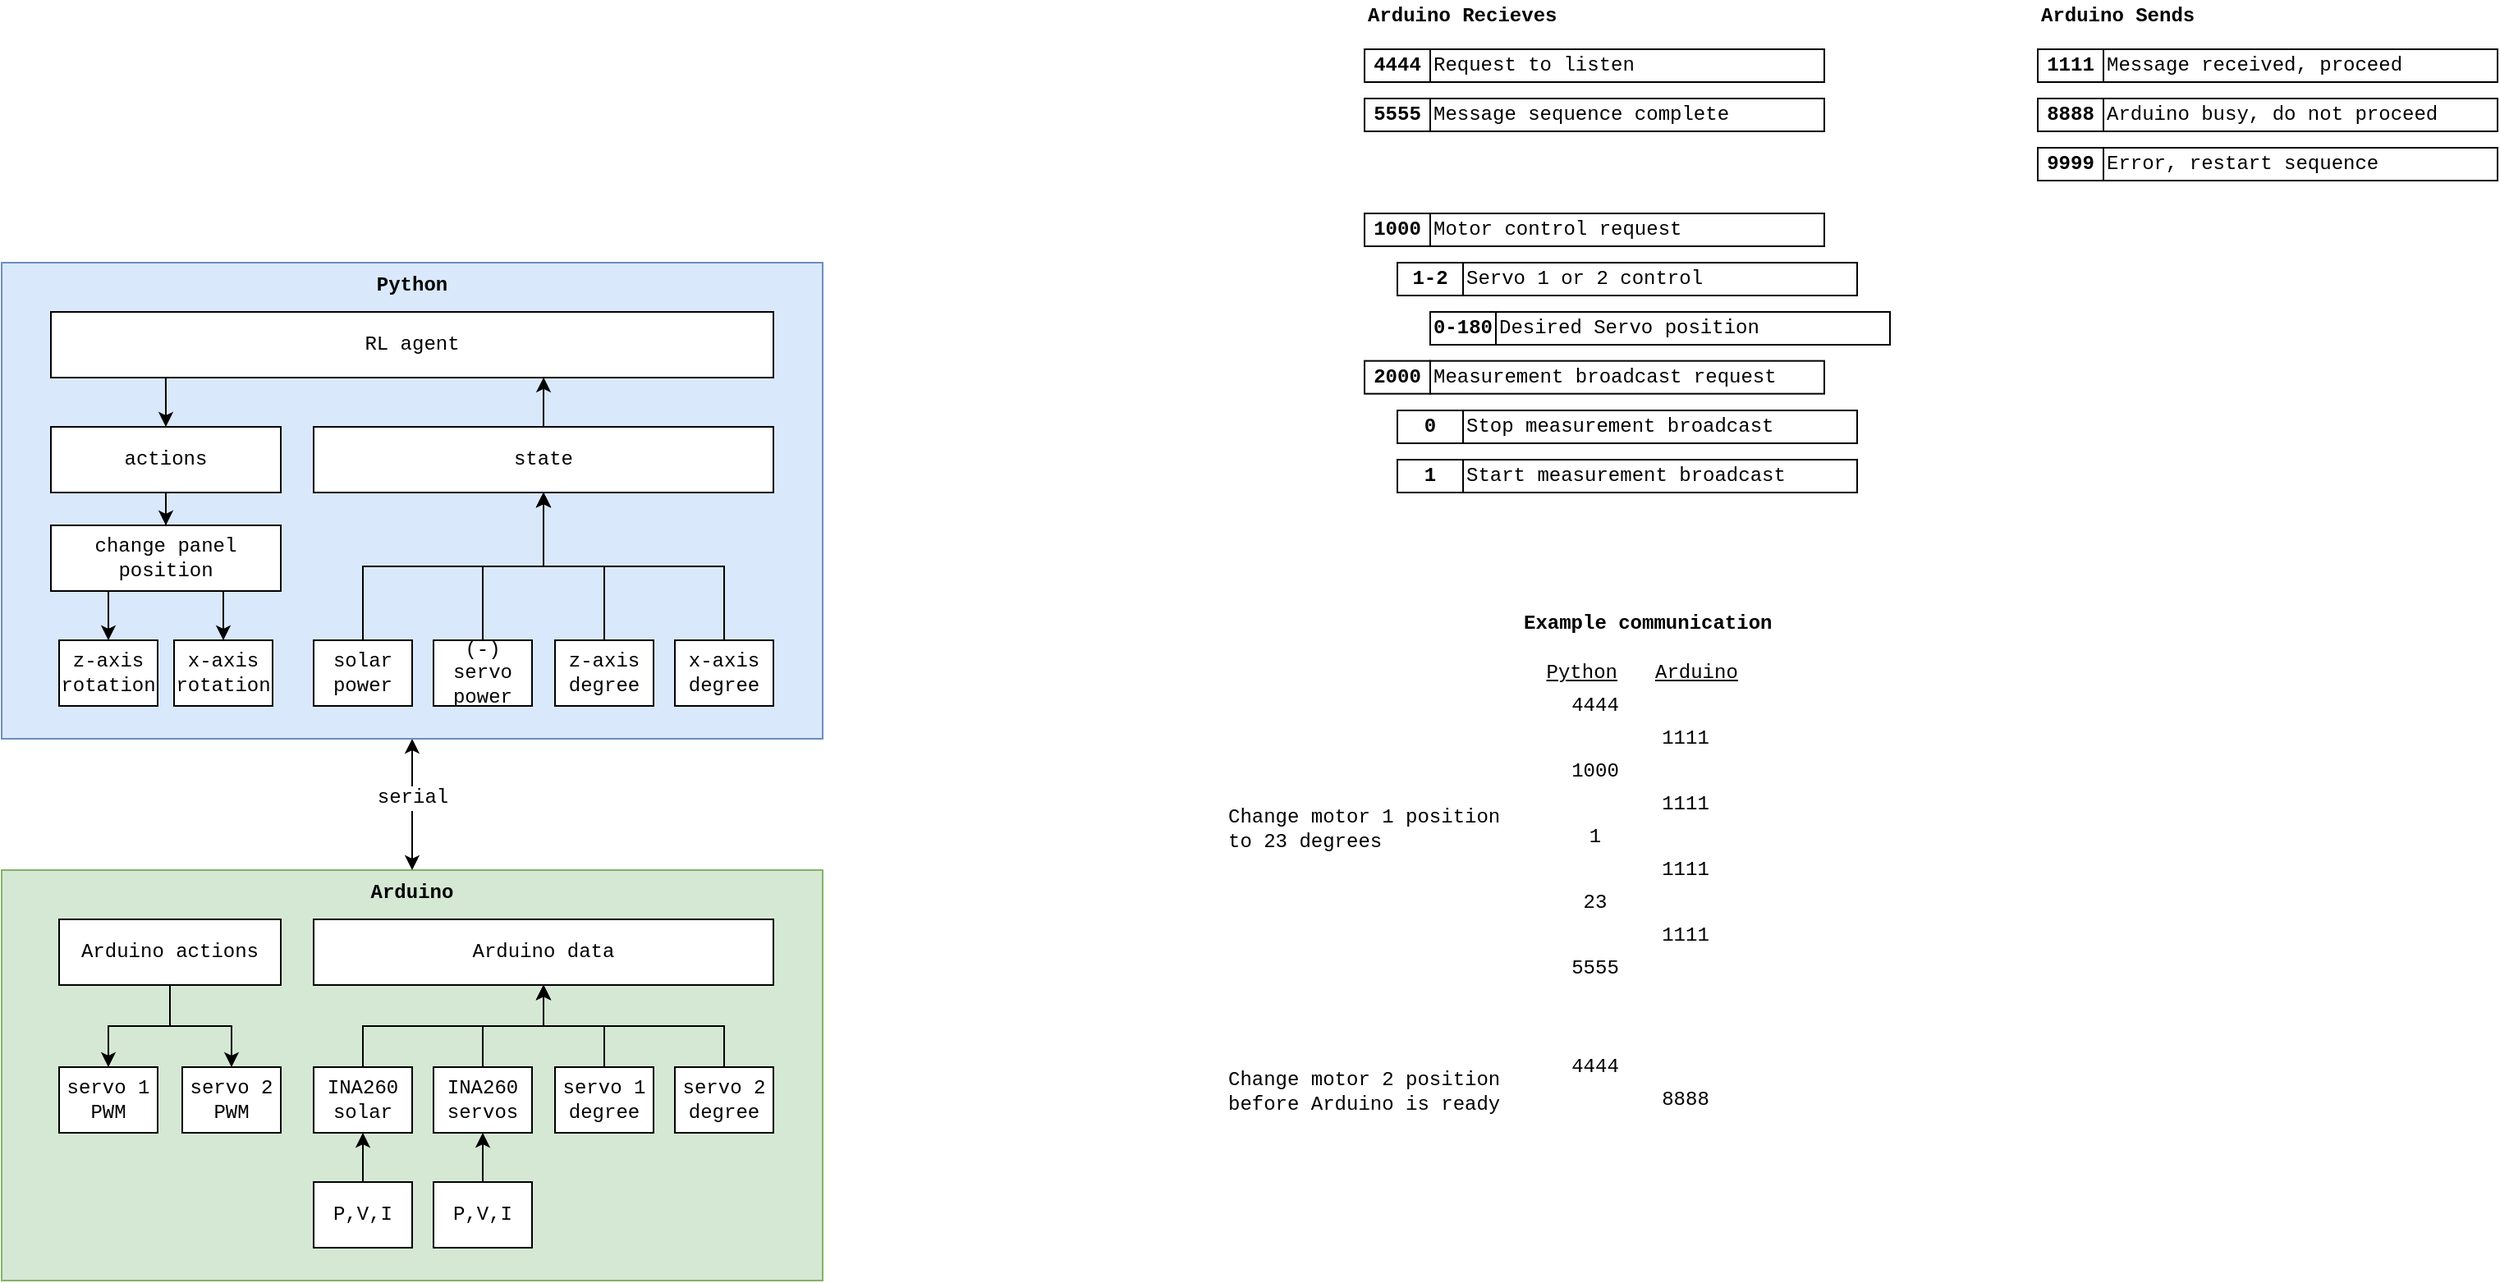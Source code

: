 <mxfile version="12.4.2" type="device" pages="1"><diagram id="XlzpitXnaBCkKMiLsM02" name="agent_firmware_interface"><mxGraphModel dx="1010" dy="1645" grid="1" gridSize="10" guides="1" tooltips="1" connect="1" arrows="1" fold="1" page="1" pageScale="1" pageWidth="850" pageHeight="1100" math="0" shadow="0"><root><mxCell id="XZS3vzNB59odNnsFlFAd-0"/><mxCell id="XZS3vzNB59odNnsFlFAd-1" parent="XZS3vzNB59odNnsFlFAd-0"/><mxCell id="XZS3vzNB59odNnsFlFAd-15" value="&lt;b&gt;Arduino&lt;/b&gt;" style="rounded=0;whiteSpace=wrap;html=1;fillColor=#d5e8d4;fontFamily=Courier New;fontSize=12;strokeColor=#82b366;verticalAlign=top;" parent="XZS3vzNB59odNnsFlFAd-1" vertex="1"><mxGeometry x="210" y="310" width="500" height="250" as="geometry"/></mxCell><mxCell id="XZS3vzNB59odNnsFlFAd-19" style="edgeStyle=orthogonalEdgeStyle;rounded=0;jumpStyle=none;orthogonalLoop=1;jettySize=auto;html=1;exitX=0.5;exitY=1;exitDx=0;exitDy=0;entryX=0.5;entryY=0;entryDx=0;entryDy=0;endArrow=classic;endFill=1;strokeColor=#000000;strokeWidth=1;fontFamily=Courier New;fontSize=12;startArrow=classic;startFill=1;" parent="XZS3vzNB59odNnsFlFAd-1" source="XZS3vzNB59odNnsFlFAd-14" target="XZS3vzNB59odNnsFlFAd-15" edge="1"><mxGeometry relative="1" as="geometry"/></mxCell><mxCell id="XZS3vzNB59odNnsFlFAd-20" value="serial" style="text;html=1;align=center;verticalAlign=middle;resizable=0;points=[];;labelBackgroundColor=#ffffff;fontSize=12;fontFamily=Courier New;" parent="XZS3vzNB59odNnsFlFAd-19" vertex="1" connectable="0"><mxGeometry x="0.083" y="-2" relative="1" as="geometry"><mxPoint x="1.67" y="-8" as="offset"/></mxGeometry></mxCell><mxCell id="XZS3vzNB59odNnsFlFAd-14" value="Python" style="rounded=0;whiteSpace=wrap;html=1;fillColor=#dae8fc;fontFamily=Courier New;fontSize=12;strokeColor=#6c8ebf;fontStyle=1;verticalAlign=top;" parent="XZS3vzNB59odNnsFlFAd-1" vertex="1"><mxGeometry x="210" y="-60" width="500" height="290" as="geometry"/></mxCell><mxCell id="XZS3vzNB59odNnsFlFAd-2" value="RL agent" style="rounded=0;whiteSpace=wrap;html=1;fillColor=#ffffff;fontFamily=Courier New;fontSize=12;" parent="XZS3vzNB59odNnsFlFAd-1" vertex="1"><mxGeometry x="240" y="-30" width="440" height="40" as="geometry"/></mxCell><mxCell id="XZS3vzNB59odNnsFlFAd-25" style="edgeStyle=orthogonalEdgeStyle;rounded=0;jumpStyle=none;orthogonalLoop=1;jettySize=auto;html=1;exitX=0.75;exitY=1;exitDx=0;exitDy=0;entryX=0.5;entryY=0;entryDx=0;entryDy=0;startArrow=none;startFill=0;endArrow=classic;endFill=1;strokeColor=#000000;strokeWidth=1;fontFamily=Courier New;fontSize=12;" parent="XZS3vzNB59odNnsFlFAd-1" source="XZS3vzNB59odNnsFlFAd-4" target="XZS3vzNB59odNnsFlFAd-7" edge="1"><mxGeometry relative="1" as="geometry"/></mxCell><mxCell id="XZS3vzNB59odNnsFlFAd-26" style="edgeStyle=orthogonalEdgeStyle;rounded=0;jumpStyle=none;orthogonalLoop=1;jettySize=auto;html=1;exitX=0.25;exitY=1;exitDx=0;exitDy=0;startArrow=none;startFill=0;endArrow=classic;endFill=1;strokeColor=#000000;strokeWidth=1;fontFamily=Courier New;fontSize=12;" parent="XZS3vzNB59odNnsFlFAd-1" source="XZS3vzNB59odNnsFlFAd-4" target="XZS3vzNB59odNnsFlFAd-6" edge="1"><mxGeometry relative="1" as="geometry"/></mxCell><mxCell id="XZS3vzNB59odNnsFlFAd-4" value="change panel position" style="rounded=0;whiteSpace=wrap;html=1;fillColor=#ffffff;fontFamily=Courier New;fontSize=12;" parent="XZS3vzNB59odNnsFlFAd-1" vertex="1"><mxGeometry x="240" y="100" width="140" height="40" as="geometry"/></mxCell><mxCell id="yaaYXpV6_-fVK0dimPtE-5" style="edgeStyle=orthogonalEdgeStyle;rounded=0;orthogonalLoop=1;jettySize=auto;html=1;exitX=0.5;exitY=0;exitDx=0;exitDy=0;fontFamily=Courier New;" parent="XZS3vzNB59odNnsFlFAd-1" source="XZS3vzNB59odNnsFlFAd-5" target="XZS3vzNB59odNnsFlFAd-28" edge="1"><mxGeometry relative="1" as="geometry"/></mxCell><mxCell id="XZS3vzNB59odNnsFlFAd-5" value="solar power" style="rounded=0;whiteSpace=wrap;html=1;fillColor=#ffffff;fontFamily=Courier New;fontSize=12;" parent="XZS3vzNB59odNnsFlFAd-1" vertex="1"><mxGeometry x="400" y="170" width="60" height="40" as="geometry"/></mxCell><mxCell id="XZS3vzNB59odNnsFlFAd-6" value="z-axis rotation" style="rounded=0;whiteSpace=wrap;html=1;fillColor=#ffffff;fontFamily=Courier New;fontSize=12;" parent="XZS3vzNB59odNnsFlFAd-1" vertex="1"><mxGeometry x="245" y="170" width="60" height="40" as="geometry"/></mxCell><mxCell id="XZS3vzNB59odNnsFlFAd-7" value="x-axis rotation" style="rounded=0;whiteSpace=wrap;html=1;fillColor=#ffffff;fontFamily=Courier New;fontSize=12;" parent="XZS3vzNB59odNnsFlFAd-1" vertex="1"><mxGeometry x="315" y="170" width="60" height="40" as="geometry"/></mxCell><mxCell id="XZS3vzNB59odNnsFlFAd-11" value="servo 1 PWM" style="rounded=0;whiteSpace=wrap;html=1;fillColor=#ffffff;fontFamily=Courier New;fontSize=12;" parent="XZS3vzNB59odNnsFlFAd-1" vertex="1"><mxGeometry x="245" y="430" width="60" height="40" as="geometry"/></mxCell><mxCell id="XZS3vzNB59odNnsFlFAd-12" value="servo 2 PWM" style="rounded=0;whiteSpace=wrap;html=1;fillColor=#ffffff;fontFamily=Courier New;fontSize=12;" parent="XZS3vzNB59odNnsFlFAd-1" vertex="1"><mxGeometry x="320" y="430" width="60" height="40" as="geometry"/></mxCell><mxCell id="yaaYXpV6_-fVK0dimPtE-21" style="edgeStyle=orthogonalEdgeStyle;rounded=0;orthogonalLoop=1;jettySize=auto;html=1;exitX=0.5;exitY=0;exitDx=0;exitDy=0;entryX=0.5;entryY=1;entryDx=0;entryDy=0;fontFamily=Courier New;" parent="XZS3vzNB59odNnsFlFAd-1" source="XZS3vzNB59odNnsFlFAd-16" target="yaaYXpV6_-fVK0dimPtE-16" edge="1"><mxGeometry relative="1" as="geometry"/></mxCell><mxCell id="XZS3vzNB59odNnsFlFAd-16" value="INA260 solar" style="rounded=0;whiteSpace=wrap;html=1;fillColor=#ffffff;fontFamily=Courier New;fontSize=12;" parent="XZS3vzNB59odNnsFlFAd-1" vertex="1"><mxGeometry x="400" y="430.0" width="60" height="40" as="geometry"/></mxCell><mxCell id="yaaYXpV6_-fVK0dimPtE-26" style="edgeStyle=orthogonalEdgeStyle;rounded=0;orthogonalLoop=1;jettySize=auto;html=1;entryX=0.5;entryY=1;entryDx=0;entryDy=0;fontFamily=Courier New;" parent="XZS3vzNB59odNnsFlFAd-1" source="XZS3vzNB59odNnsFlFAd-17" target="XZS3vzNB59odNnsFlFAd-16" edge="1"><mxGeometry relative="1" as="geometry"/></mxCell><mxCell id="XZS3vzNB59odNnsFlFAd-17" value="P,V,I" style="rounded=0;whiteSpace=wrap;html=1;fillColor=#ffffff;fontFamily=Courier New;fontSize=12;" parent="XZS3vzNB59odNnsFlFAd-1" vertex="1"><mxGeometry x="400" y="500" width="60" height="40" as="geometry"/></mxCell><mxCell id="yaaYXpV6_-fVK0dimPtE-3" style="edgeStyle=orthogonalEdgeStyle;rounded=0;orthogonalLoop=1;jettySize=auto;html=1;exitX=0.5;exitY=1;exitDx=0;exitDy=0;fontFamily=Courier New;" parent="XZS3vzNB59odNnsFlFAd-1" source="XZS3vzNB59odNnsFlFAd-27" target="XZS3vzNB59odNnsFlFAd-4" edge="1"><mxGeometry relative="1" as="geometry"/></mxCell><mxCell id="yaaYXpV6_-fVK0dimPtE-11" style="edgeStyle=orthogonalEdgeStyle;rounded=0;orthogonalLoop=1;jettySize=auto;html=1;exitX=0.159;exitY=1.002;exitDx=0;exitDy=0;exitPerimeter=0;fontFamily=Courier New;" parent="XZS3vzNB59odNnsFlFAd-1" source="XZS3vzNB59odNnsFlFAd-2" target="XZS3vzNB59odNnsFlFAd-27" edge="1"><mxGeometry relative="1" as="geometry"/></mxCell><mxCell id="XZS3vzNB59odNnsFlFAd-27" value="actions" style="rounded=0;whiteSpace=wrap;html=1;fillColor=#ffffff;fontFamily=Courier New;fontSize=12;" parent="XZS3vzNB59odNnsFlFAd-1" vertex="1"><mxGeometry x="240" y="40" width="140" height="40" as="geometry"/></mxCell><mxCell id="yaaYXpV6_-fVK0dimPtE-10" style="edgeStyle=orthogonalEdgeStyle;rounded=0;orthogonalLoop=1;jettySize=auto;html=1;entryX=0.682;entryY=0.997;entryDx=0;entryDy=0;entryPerimeter=0;fontFamily=Courier New;" parent="XZS3vzNB59odNnsFlFAd-1" source="XZS3vzNB59odNnsFlFAd-28" target="XZS3vzNB59odNnsFlFAd-2" edge="1"><mxGeometry relative="1" as="geometry"/></mxCell><mxCell id="XZS3vzNB59odNnsFlFAd-28" value="state" style="rounded=0;whiteSpace=wrap;html=1;fillColor=#ffffff;fontFamily=Courier New;fontSize=12;" parent="XZS3vzNB59odNnsFlFAd-1" vertex="1"><mxGeometry x="400" y="40" width="280" height="40" as="geometry"/></mxCell><mxCell id="yaaYXpV6_-fVK0dimPtE-7" style="edgeStyle=orthogonalEdgeStyle;rounded=0;orthogonalLoop=1;jettySize=auto;html=1;entryX=0.5;entryY=1;entryDx=0;entryDy=0;fontFamily=Courier New;" parent="XZS3vzNB59odNnsFlFAd-1" source="XZS3vzNB59odNnsFlFAd-29" target="XZS3vzNB59odNnsFlFAd-28" edge="1"><mxGeometry relative="1" as="geometry"/></mxCell><mxCell id="XZS3vzNB59odNnsFlFAd-29" value="z-axis degree" style="rounded=0;whiteSpace=wrap;html=1;fillColor=#ffffff;fontFamily=Courier New;fontSize=12;" parent="XZS3vzNB59odNnsFlFAd-1" vertex="1"><mxGeometry x="547" y="170" width="60" height="40" as="geometry"/></mxCell><mxCell id="yaaYXpV6_-fVK0dimPtE-8" style="edgeStyle=orthogonalEdgeStyle;rounded=0;orthogonalLoop=1;jettySize=auto;html=1;entryX=0.5;entryY=1;entryDx=0;entryDy=0;fontFamily=Courier New;" parent="XZS3vzNB59odNnsFlFAd-1" source="yaaYXpV6_-fVK0dimPtE-1" target="XZS3vzNB59odNnsFlFAd-28" edge="1"><mxGeometry relative="1" as="geometry"/></mxCell><mxCell id="yaaYXpV6_-fVK0dimPtE-1" value="x-axis degree" style="rounded=0;whiteSpace=wrap;html=1;fillColor=#ffffff;fontFamily=Courier New;fontSize=12;" parent="XZS3vzNB59odNnsFlFAd-1" vertex="1"><mxGeometry x="620" y="170" width="60" height="40" as="geometry"/></mxCell><mxCell id="yaaYXpV6_-fVK0dimPtE-6" style="edgeStyle=orthogonalEdgeStyle;rounded=0;orthogonalLoop=1;jettySize=auto;html=1;fontFamily=Courier New;" parent="XZS3vzNB59odNnsFlFAd-1" source="yaaYXpV6_-fVK0dimPtE-4" target="XZS3vzNB59odNnsFlFAd-28" edge="1"><mxGeometry relative="1" as="geometry"/></mxCell><mxCell id="yaaYXpV6_-fVK0dimPtE-4" value="(-) servo power" style="rounded=0;whiteSpace=wrap;html=1;fillColor=#ffffff;fontFamily=Courier New;fontSize=12;" parent="XZS3vzNB59odNnsFlFAd-1" vertex="1"><mxGeometry x="473" y="170" width="60" height="40" as="geometry"/></mxCell><mxCell id="yaaYXpV6_-fVK0dimPtE-14" style="edgeStyle=orthogonalEdgeStyle;rounded=0;orthogonalLoop=1;jettySize=auto;html=1;exitX=0.5;exitY=1;exitDx=0;exitDy=0;entryX=0.5;entryY=0;entryDx=0;entryDy=0;fontFamily=Courier New;" parent="XZS3vzNB59odNnsFlFAd-1" source="yaaYXpV6_-fVK0dimPtE-13" target="XZS3vzNB59odNnsFlFAd-11" edge="1"><mxGeometry relative="1" as="geometry"/></mxCell><mxCell id="yaaYXpV6_-fVK0dimPtE-15" style="edgeStyle=orthogonalEdgeStyle;rounded=0;orthogonalLoop=1;jettySize=auto;html=1;exitX=0.5;exitY=1;exitDx=0;exitDy=0;entryX=0.5;entryY=0;entryDx=0;entryDy=0;fontFamily=Courier New;" parent="XZS3vzNB59odNnsFlFAd-1" source="yaaYXpV6_-fVK0dimPtE-13" target="XZS3vzNB59odNnsFlFAd-12" edge="1"><mxGeometry relative="1" as="geometry"/></mxCell><mxCell id="yaaYXpV6_-fVK0dimPtE-13" value="Arduino actions" style="rounded=0;whiteSpace=wrap;html=1;fillColor=#ffffff;fontFamily=Courier New;fontSize=12;" parent="XZS3vzNB59odNnsFlFAd-1" vertex="1"><mxGeometry x="245" y="340" width="135" height="40" as="geometry"/></mxCell><mxCell id="yaaYXpV6_-fVK0dimPtE-16" value="Arduino data" style="rounded=0;whiteSpace=wrap;html=1;fillColor=#ffffff;fontFamily=Courier New;fontSize=12;" parent="XZS3vzNB59odNnsFlFAd-1" vertex="1"><mxGeometry x="400" y="340" width="280" height="40" as="geometry"/></mxCell><mxCell id="yaaYXpV6_-fVK0dimPtE-23" style="edgeStyle=orthogonalEdgeStyle;rounded=0;orthogonalLoop=1;jettySize=auto;html=1;entryX=0.5;entryY=1;entryDx=0;entryDy=0;fontFamily=Courier New;" parent="XZS3vzNB59odNnsFlFAd-1" source="yaaYXpV6_-fVK0dimPtE-17" target="yaaYXpV6_-fVK0dimPtE-16" edge="1"><mxGeometry relative="1" as="geometry"/></mxCell><mxCell id="yaaYXpV6_-fVK0dimPtE-17" value="servo 1 degree" style="rounded=0;whiteSpace=wrap;html=1;fillColor=#ffffff;fontFamily=Courier New;fontSize=12;" parent="XZS3vzNB59odNnsFlFAd-1" vertex="1"><mxGeometry x="547" y="430" width="60" height="40" as="geometry"/></mxCell><mxCell id="yaaYXpV6_-fVK0dimPtE-24" style="edgeStyle=orthogonalEdgeStyle;rounded=0;orthogonalLoop=1;jettySize=auto;html=1;entryX=0.5;entryY=1;entryDx=0;entryDy=0;fontFamily=Courier New;" parent="XZS3vzNB59odNnsFlFAd-1" source="yaaYXpV6_-fVK0dimPtE-18" target="yaaYXpV6_-fVK0dimPtE-16" edge="1"><mxGeometry relative="1" as="geometry"/></mxCell><mxCell id="yaaYXpV6_-fVK0dimPtE-18" value="servo 2 degree" style="rounded=0;whiteSpace=wrap;html=1;fillColor=#ffffff;fontFamily=Courier New;fontSize=12;" parent="XZS3vzNB59odNnsFlFAd-1" vertex="1"><mxGeometry x="620" y="430" width="60" height="40" as="geometry"/></mxCell><mxCell id="yaaYXpV6_-fVK0dimPtE-22" style="edgeStyle=orthogonalEdgeStyle;rounded=0;orthogonalLoop=1;jettySize=auto;html=1;exitX=0.5;exitY=0;exitDx=0;exitDy=0;entryX=0.5;entryY=1;entryDx=0;entryDy=0;fontFamily=Courier New;" parent="XZS3vzNB59odNnsFlFAd-1" source="yaaYXpV6_-fVK0dimPtE-19" target="yaaYXpV6_-fVK0dimPtE-16" edge="1"><mxGeometry relative="1" as="geometry"/></mxCell><mxCell id="yaaYXpV6_-fVK0dimPtE-19" value="INA260 servos" style="rounded=0;whiteSpace=wrap;html=1;fillColor=#ffffff;fontFamily=Courier New;fontSize=12;" parent="XZS3vzNB59odNnsFlFAd-1" vertex="1"><mxGeometry x="473" y="430" width="60" height="40" as="geometry"/></mxCell><mxCell id="yaaYXpV6_-fVK0dimPtE-28" style="edgeStyle=orthogonalEdgeStyle;rounded=0;orthogonalLoop=1;jettySize=auto;html=1;entryX=0.5;entryY=1;entryDx=0;entryDy=0;fontFamily=Courier New;" parent="XZS3vzNB59odNnsFlFAd-1" source="yaaYXpV6_-fVK0dimPtE-27" target="yaaYXpV6_-fVK0dimPtE-19" edge="1"><mxGeometry relative="1" as="geometry"/></mxCell><mxCell id="yaaYXpV6_-fVK0dimPtE-27" value="P,V,I" style="rounded=0;whiteSpace=wrap;html=1;fillColor=#ffffff;fontFamily=Courier New;fontSize=12;" parent="XZS3vzNB59odNnsFlFAd-1" vertex="1"><mxGeometry x="473" y="500" width="60" height="40" as="geometry"/></mxCell><mxCell id="lK5q5szaJDfMynHBeUZg-11" value="Arduino Recieves" style="text;html=1;align=left;verticalAlign=middle;resizable=0;points=[];;autosize=1;fontFamily=Courier New;fontStyle=1" vertex="1" parent="XZS3vzNB59odNnsFlFAd-1"><mxGeometry x="1040" y="-220" width="130" height="20" as="geometry"/></mxCell><mxCell id="lK5q5szaJDfMynHBeUZg-18" value="Arduino Sends" style="text;html=1;align=left;verticalAlign=middle;resizable=0;points=[];;autosize=1;fontFamily=Courier New;fontStyle=1" vertex="1" parent="XZS3vzNB59odNnsFlFAd-1"><mxGeometry x="1450" y="-220" width="110" height="20" as="geometry"/></mxCell><mxCell id="lK5q5szaJDfMynHBeUZg-19" value="" style="group" vertex="1" connectable="0" parent="XZS3vzNB59odNnsFlFAd-1"><mxGeometry x="1040" y="-190" width="280" height="20" as="geometry"/></mxCell><mxCell id="lK5q5szaJDfMynHBeUZg-2" value="4444" style="rounded=0;whiteSpace=wrap;html=1;fillColor=#ffffff;fontFamily=Courier New;fontSize=12;align=center;fontStyle=1" vertex="1" parent="lK5q5szaJDfMynHBeUZg-19"><mxGeometry width="40" height="20" as="geometry"/></mxCell><mxCell id="lK5q5szaJDfMynHBeUZg-17" value="Request to listen" style="rounded=0;whiteSpace=wrap;html=1;fillColor=#ffffff;fontFamily=Courier New;fontSize=12;align=left;" vertex="1" parent="lK5q5szaJDfMynHBeUZg-19"><mxGeometry x="40" width="240" height="20" as="geometry"/></mxCell><mxCell id="lK5q5szaJDfMynHBeUZg-20" value="" style="group" vertex="1" connectable="0" parent="XZS3vzNB59odNnsFlFAd-1"><mxGeometry x="1450" y="-160" width="280" height="20" as="geometry"/></mxCell><mxCell id="lK5q5szaJDfMynHBeUZg-21" value="8888" style="rounded=0;whiteSpace=wrap;html=1;fillColor=#ffffff;fontFamily=Courier New;fontSize=12;align=center;fontStyle=1" vertex="1" parent="lK5q5szaJDfMynHBeUZg-20"><mxGeometry width="40" height="20" as="geometry"/></mxCell><mxCell id="lK5q5szaJDfMynHBeUZg-22" value="Arduino busy, do not proceed" style="rounded=0;whiteSpace=wrap;html=1;fillColor=#ffffff;fontFamily=Courier New;fontSize=12;align=left;" vertex="1" parent="lK5q5szaJDfMynHBeUZg-20"><mxGeometry x="40" width="240" height="20" as="geometry"/></mxCell><mxCell id="lK5q5szaJDfMynHBeUZg-23" value="" style="group" vertex="1" connectable="0" parent="XZS3vzNB59odNnsFlFAd-1"><mxGeometry x="1450" y="-190" width="280" height="20" as="geometry"/></mxCell><mxCell id="lK5q5szaJDfMynHBeUZg-24" value="1111" style="rounded=0;whiteSpace=wrap;html=1;fillColor=#ffffff;fontFamily=Courier New;fontSize=12;align=center;fontStyle=1" vertex="1" parent="lK5q5szaJDfMynHBeUZg-23"><mxGeometry width="40" height="20" as="geometry"/></mxCell><mxCell id="lK5q5szaJDfMynHBeUZg-25" value="Message received, proceed" style="rounded=0;whiteSpace=wrap;html=1;fillColor=#ffffff;fontFamily=Courier New;fontSize=12;align=left;" vertex="1" parent="lK5q5szaJDfMynHBeUZg-23"><mxGeometry x="40" width="240" height="20" as="geometry"/></mxCell><mxCell id="lK5q5szaJDfMynHBeUZg-26" value="" style="group" vertex="1" connectable="0" parent="XZS3vzNB59odNnsFlFAd-1"><mxGeometry x="1450" y="-130" width="280" height="20" as="geometry"/></mxCell><mxCell id="lK5q5szaJDfMynHBeUZg-27" value="9999" style="rounded=0;whiteSpace=wrap;html=1;fillColor=#ffffff;fontFamily=Courier New;fontSize=12;align=center;fontStyle=1" vertex="1" parent="lK5q5szaJDfMynHBeUZg-26"><mxGeometry width="40" height="20" as="geometry"/></mxCell><mxCell id="lK5q5szaJDfMynHBeUZg-28" value="Error, restart sequence" style="rounded=0;whiteSpace=wrap;html=1;fillColor=#ffffff;fontFamily=Courier New;fontSize=12;align=left;" vertex="1" parent="lK5q5szaJDfMynHBeUZg-26"><mxGeometry x="40" width="240" height="20" as="geometry"/></mxCell><mxCell id="lK5q5szaJDfMynHBeUZg-29" value="" style="group" vertex="1" connectable="0" parent="XZS3vzNB59odNnsFlFAd-1"><mxGeometry x="1040" y="-160" width="280" height="20" as="geometry"/></mxCell><mxCell id="lK5q5szaJDfMynHBeUZg-30" value="5555" style="rounded=0;whiteSpace=wrap;html=1;fillColor=#ffffff;fontFamily=Courier New;fontSize=12;align=center;fontStyle=1" vertex="1" parent="lK5q5szaJDfMynHBeUZg-29"><mxGeometry width="40" height="20" as="geometry"/></mxCell><mxCell id="lK5q5szaJDfMynHBeUZg-31" value="Message sequence complete" style="rounded=0;whiteSpace=wrap;html=1;fillColor=#ffffff;fontFamily=Courier New;fontSize=12;align=left;" vertex="1" parent="lK5q5szaJDfMynHBeUZg-29"><mxGeometry x="40" width="240" height="20" as="geometry"/></mxCell><mxCell id="lK5q5szaJDfMynHBeUZg-32" value="" style="group" vertex="1" connectable="0" parent="XZS3vzNB59odNnsFlFAd-1"><mxGeometry x="1040" y="-90" width="280" height="20" as="geometry"/></mxCell><mxCell id="lK5q5szaJDfMynHBeUZg-33" value="1000" style="rounded=0;whiteSpace=wrap;html=1;fillColor=#ffffff;fontFamily=Courier New;fontSize=12;align=center;fontStyle=1" vertex="1" parent="lK5q5szaJDfMynHBeUZg-32"><mxGeometry width="40" height="20" as="geometry"/></mxCell><mxCell id="lK5q5szaJDfMynHBeUZg-34" value="Motor control request" style="rounded=0;whiteSpace=wrap;html=1;fillColor=#ffffff;fontFamily=Courier New;fontSize=12;align=left;" vertex="1" parent="lK5q5szaJDfMynHBeUZg-32"><mxGeometry x="40" width="240" height="20" as="geometry"/></mxCell><mxCell id="lK5q5szaJDfMynHBeUZg-35" value="" style="group" vertex="1" connectable="0" parent="XZS3vzNB59odNnsFlFAd-1"><mxGeometry x="1040" y="-0.17" width="280" height="20" as="geometry"/></mxCell><mxCell id="lK5q5szaJDfMynHBeUZg-36" value="2000" style="rounded=0;whiteSpace=wrap;html=1;fillColor=#ffffff;fontFamily=Courier New;fontSize=12;align=center;fontStyle=1" vertex="1" parent="lK5q5szaJDfMynHBeUZg-35"><mxGeometry width="40" height="20" as="geometry"/></mxCell><mxCell id="lK5q5szaJDfMynHBeUZg-37" value="Measurement broadcast request" style="rounded=0;whiteSpace=wrap;html=1;fillColor=#ffffff;fontFamily=Courier New;fontSize=12;align=left;" vertex="1" parent="lK5q5szaJDfMynHBeUZg-35"><mxGeometry x="40" width="240" height="20" as="geometry"/></mxCell><mxCell id="lK5q5szaJDfMynHBeUZg-41" value="" style="group" vertex="1" connectable="0" parent="XZS3vzNB59odNnsFlFAd-1"><mxGeometry x="1060" y="-60" width="280" height="20" as="geometry"/></mxCell><mxCell id="lK5q5szaJDfMynHBeUZg-42" value="1-2" style="rounded=0;whiteSpace=wrap;html=1;fillColor=#ffffff;fontFamily=Courier New;fontSize=12;align=center;fontStyle=1" vertex="1" parent="lK5q5szaJDfMynHBeUZg-41"><mxGeometry width="40" height="20" as="geometry"/></mxCell><mxCell id="lK5q5szaJDfMynHBeUZg-43" value="Servo 1 or 2 control" style="rounded=0;whiteSpace=wrap;html=1;fillColor=#ffffff;fontFamily=Courier New;fontSize=12;align=left;" vertex="1" parent="lK5q5szaJDfMynHBeUZg-41"><mxGeometry x="40" width="240" height="20" as="geometry"/></mxCell><mxCell id="lK5q5szaJDfMynHBeUZg-47" value="" style="group" vertex="1" connectable="0" parent="XZS3vzNB59odNnsFlFAd-1"><mxGeometry x="1080" y="-30" width="280" height="20" as="geometry"/></mxCell><mxCell id="lK5q5szaJDfMynHBeUZg-48" value="0-180" style="rounded=0;whiteSpace=wrap;html=1;fillColor=#ffffff;fontFamily=Courier New;fontSize=12;align=center;fontStyle=1" vertex="1" parent="lK5q5szaJDfMynHBeUZg-47"><mxGeometry width="40" height="20" as="geometry"/></mxCell><mxCell id="lK5q5szaJDfMynHBeUZg-49" value="Desired Servo position" style="rounded=0;whiteSpace=wrap;html=1;fillColor=#ffffff;fontFamily=Courier New;fontSize=12;align=left;" vertex="1" parent="lK5q5szaJDfMynHBeUZg-47"><mxGeometry x="40" width="240" height="20" as="geometry"/></mxCell><mxCell id="lK5q5szaJDfMynHBeUZg-50" value="" style="group" vertex="1" connectable="0" parent="XZS3vzNB59odNnsFlFAd-1"><mxGeometry x="1060" y="30" width="280" height="20" as="geometry"/></mxCell><mxCell id="lK5q5szaJDfMynHBeUZg-51" value="0" style="rounded=0;whiteSpace=wrap;html=1;fillColor=#ffffff;fontFamily=Courier New;fontSize=12;align=center;fontStyle=1" vertex="1" parent="lK5q5szaJDfMynHBeUZg-50"><mxGeometry width="40" height="20" as="geometry"/></mxCell><mxCell id="lK5q5szaJDfMynHBeUZg-52" value="Stop measurement broadcast" style="rounded=0;whiteSpace=wrap;html=1;fillColor=#ffffff;fontFamily=Courier New;fontSize=12;align=left;" vertex="1" parent="lK5q5szaJDfMynHBeUZg-50"><mxGeometry x="40" width="240" height="20" as="geometry"/></mxCell><mxCell id="lK5q5szaJDfMynHBeUZg-53" value="" style="group" vertex="1" connectable="0" parent="XZS3vzNB59odNnsFlFAd-1"><mxGeometry x="1060" y="60" width="280" height="20" as="geometry"/></mxCell><mxCell id="lK5q5szaJDfMynHBeUZg-54" value="1" style="rounded=0;whiteSpace=wrap;html=1;fillColor=#ffffff;fontFamily=Courier New;fontSize=12;align=center;fontStyle=1" vertex="1" parent="lK5q5szaJDfMynHBeUZg-53"><mxGeometry width="40" height="20" as="geometry"/></mxCell><mxCell id="lK5q5szaJDfMynHBeUZg-55" value="Start measurement broadcast" style="rounded=0;whiteSpace=wrap;html=1;fillColor=#ffffff;fontFamily=Courier New;fontSize=12;align=left;" vertex="1" parent="lK5q5szaJDfMynHBeUZg-53"><mxGeometry x="40" width="240" height="20" as="geometry"/></mxCell><mxCell id="lK5q5szaJDfMynHBeUZg-57" value="Example communication" style="text;html=1;align=left;verticalAlign=middle;resizable=0;points=[];;autosize=1;fontFamily=Courier New;fontStyle=1" vertex="1" parent="XZS3vzNB59odNnsFlFAd-1"><mxGeometry x="1135" y="150" width="170" height="20" as="geometry"/></mxCell><mxCell id="lK5q5szaJDfMynHBeUZg-58" value="&lt;u&gt;Python&lt;/u&gt;" style="text;html=1;align=right;verticalAlign=middle;resizable=0;points=[];;autosize=1;fontFamily=Courier New;" vertex="1" parent="XZS3vzNB59odNnsFlFAd-1"><mxGeometry x="1135" y="180" width="60" height="20" as="geometry"/></mxCell><mxCell id="lK5q5szaJDfMynHBeUZg-59" value="&lt;u&gt;Arduino&lt;/u&gt;" style="text;html=1;align=left;verticalAlign=middle;resizable=0;points=[];;autosize=1;fontFamily=Courier New;" vertex="1" parent="XZS3vzNB59odNnsFlFAd-1"><mxGeometry x="1215" y="180" width="70" height="20" as="geometry"/></mxCell><mxCell id="lK5q5szaJDfMynHBeUZg-60" value="4444" style="text;html=1;align=center;verticalAlign=middle;resizable=0;points=[];;autosize=1;fontFamily=Courier New;" vertex="1" parent="XZS3vzNB59odNnsFlFAd-1"><mxGeometry x="1160" y="200" width="40" height="20" as="geometry"/></mxCell><mxCell id="lK5q5szaJDfMynHBeUZg-61" value="1111" style="text;html=1;align=center;verticalAlign=middle;resizable=0;points=[];;autosize=1;fontFamily=Courier New;" vertex="1" parent="XZS3vzNB59odNnsFlFAd-1"><mxGeometry x="1215" y="220" width="40" height="20" as="geometry"/></mxCell><mxCell id="lK5q5szaJDfMynHBeUZg-64" value="1000" style="text;html=1;align=center;verticalAlign=middle;resizable=0;points=[];;autosize=1;fontFamily=Courier New;" vertex="1" parent="XZS3vzNB59odNnsFlFAd-1"><mxGeometry x="1160" y="240" width="40" height="20" as="geometry"/></mxCell><mxCell id="lK5q5szaJDfMynHBeUZg-65" value="1111" style="text;html=1;align=center;verticalAlign=middle;resizable=0;points=[];;autosize=1;fontFamily=Courier New;" vertex="1" parent="XZS3vzNB59odNnsFlFAd-1"><mxGeometry x="1215" y="260" width="40" height="20" as="geometry"/></mxCell><mxCell id="lK5q5szaJDfMynHBeUZg-66" value="1" style="text;html=1;align=center;verticalAlign=middle;resizable=0;points=[];;autosize=1;fontFamily=Courier New;" vertex="1" parent="XZS3vzNB59odNnsFlFAd-1"><mxGeometry x="1170" y="280" width="20" height="20" as="geometry"/></mxCell><mxCell id="lK5q5szaJDfMynHBeUZg-67" value="1111" style="text;html=1;align=center;verticalAlign=middle;resizable=0;points=[];;autosize=1;fontFamily=Courier New;" vertex="1" parent="XZS3vzNB59odNnsFlFAd-1"><mxGeometry x="1215" y="300" width="40" height="20" as="geometry"/></mxCell><mxCell id="lK5q5szaJDfMynHBeUZg-68" value="23" style="text;html=1;align=center;verticalAlign=middle;resizable=0;points=[];;autosize=1;fontFamily=Courier New;" vertex="1" parent="XZS3vzNB59odNnsFlFAd-1"><mxGeometry x="1165" y="320" width="30" height="20" as="geometry"/></mxCell><mxCell id="lK5q5szaJDfMynHBeUZg-69" value="1111" style="text;html=1;align=center;verticalAlign=middle;resizable=0;points=[];;autosize=1;fontFamily=Courier New;" vertex="1" parent="XZS3vzNB59odNnsFlFAd-1"><mxGeometry x="1215" y="340" width="40" height="20" as="geometry"/></mxCell><mxCell id="lK5q5szaJDfMynHBeUZg-70" value="5555" style="text;html=1;align=center;verticalAlign=middle;resizable=0;points=[];;autosize=1;fontFamily=Courier New;" vertex="1" parent="XZS3vzNB59odNnsFlFAd-1"><mxGeometry x="1160" y="360" width="40" height="20" as="geometry"/></mxCell><mxCell id="lK5q5szaJDfMynHBeUZg-72" value="Change motor 1 position&lt;br&gt;to 23 degrees" style="text;html=1;align=left;verticalAlign=middle;resizable=0;points=[];;autosize=1;fontFamily=Courier New;" vertex="1" parent="XZS3vzNB59odNnsFlFAd-1"><mxGeometry x="955" y="270" width="180" height="30" as="geometry"/></mxCell><mxCell id="lK5q5szaJDfMynHBeUZg-73" value="Change motor 2 position&amp;nbsp;&lt;br&gt;before Arduino is ready" style="text;html=1;align=left;verticalAlign=middle;resizable=0;points=[];;autosize=1;fontFamily=Courier New;" vertex="1" parent="XZS3vzNB59odNnsFlFAd-1"><mxGeometry x="955" y="430" width="190" height="30" as="geometry"/></mxCell><mxCell id="lK5q5szaJDfMynHBeUZg-74" value="4444" style="text;html=1;align=center;verticalAlign=middle;resizable=0;points=[];;autosize=1;fontFamily=Courier New;" vertex="1" parent="XZS3vzNB59odNnsFlFAd-1"><mxGeometry x="1160" y="420" width="40" height="20" as="geometry"/></mxCell><mxCell id="lK5q5szaJDfMynHBeUZg-75" value="8888" style="text;html=1;align=center;verticalAlign=middle;resizable=0;points=[];;autosize=1;fontFamily=Courier New;" vertex="1" parent="XZS3vzNB59odNnsFlFAd-1"><mxGeometry x="1215" y="440" width="40" height="20" as="geometry"/></mxCell></root></mxGraphModel></diagram></mxfile>